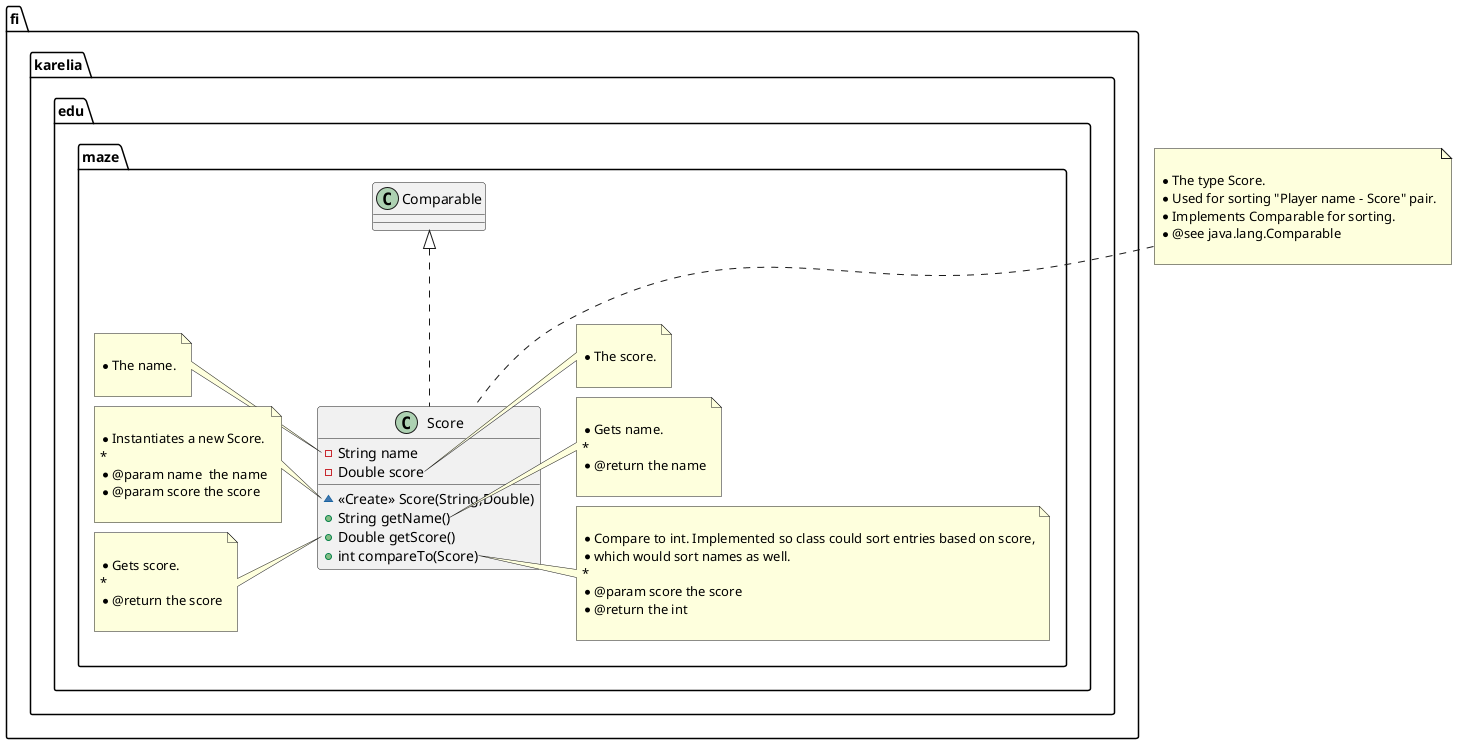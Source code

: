 @startuml
class fi.karelia.edu.maze.Score {
- String name
- Double score
~ <<Create>> Score(String,Double)
+ String getName()
+ Double getScore()
+ int compareTo(Score)
}
note top of fi.karelia.edu.maze.Score

 * The type Score.
 * Used for sorting "Player name - Score" pair.
 * Implements Comparable for sorting.
 * @see java.lang.Comparable
 
end note

note left of fi.karelia.edu.maze.Score::name

     * The name.
     
end note
note right of fi.karelia.edu.maze.Score::score

     * The score.
     
end note

note left of fi.karelia.edu.maze.Score::Score(String,Double)

     * Instantiates a new Score.
     *
     * @param name  the name
     * @param score the score
     
end note
note right of fi.karelia.edu.maze.Score::getName()

     * Gets name.
     *
     * @return the name
     
end note
note left of fi.karelia.edu.maze.Score::getScore()

     * Gets score.
     *
     * @return the score
     
end note
note right of fi.karelia.edu.maze.Score::compareTo(Score)

     * Compare to int. Implemented so class could sort entries based on score,
     * which would sort names as well.
     *
     * @param score the score
     * @return the int
     
end note



fi.karelia.edu.maze.Comparable <|.. fi.karelia.edu.maze.Score
@enduml